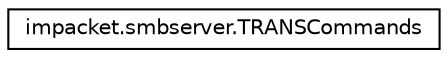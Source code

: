 digraph "Graphical Class Hierarchy"
{
  edge [fontname="Helvetica",fontsize="10",labelfontname="Helvetica",labelfontsize="10"];
  node [fontname="Helvetica",fontsize="10",shape=record];
  rankdir="LR";
  Node0 [label="impacket.smbserver.TRANSCommands",height=0.2,width=0.4,color="black", fillcolor="white", style="filled",URL="$classimpacket_1_1smbserver_1_1_t_r_a_n_s_commands.html"];
}
